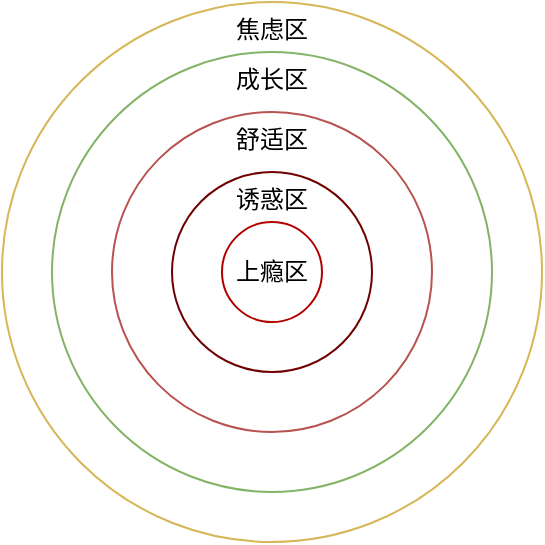 <mxfile version="10.7.5" type="github"><diagram id="37ZAXzJXw5_1kqy6KDFa" name="Page-1"><mxGraphModel dx="508" dy="460" grid="0" gridSize="10" guides="1" tooltips="1" connect="1" arrows="1" fold="1" page="1" pageScale="1" pageWidth="827" pageHeight="1169" math="0" shadow="0"><root><mxCell id="0"/><mxCell id="1" parent="0"/><mxCell id="RhnDIC-p9U4zWmg0F60L-2" value="焦虑区" style="ellipse;whiteSpace=wrap;html=1;aspect=fixed;verticalAlign=top;fillColor=none;strokeColor=#d6b656;" parent="1" vertex="1"><mxGeometry x="305" y="105" width="270" height="270" as="geometry"/></mxCell><mxCell id="RhnDIC-p9U4zWmg0F60L-3" value="成长区" style="ellipse;whiteSpace=wrap;html=1;aspect=fixed;verticalAlign=top;fillColor=none;strokeColor=#82b366;" parent="1" vertex="1"><mxGeometry x="330" y="130" width="220" height="220" as="geometry"/></mxCell><mxCell id="RhnDIC-p9U4zWmg0F60L-4" value="舒适区" style="ellipse;whiteSpace=wrap;html=1;aspect=fixed;verticalAlign=top;fillColor=none;strokeColor=#b85450;" parent="1" vertex="1"><mxGeometry x="360" y="160" width="160" height="160" as="geometry"/></mxCell><mxCell id="RhnDIC-p9U4zWmg0F60L-5" value="诱惑区" style="ellipse;whiteSpace=wrap;html=1;aspect=fixed;verticalAlign=top;fillColor=none;strokeColor=#6F0000;fontColor=#000000;" parent="1" vertex="1"><mxGeometry x="390" y="190" width="100" height="100" as="geometry"/></mxCell><mxCell id="RhnDIC-p9U4zWmg0F60L-6" value="上瘾区" style="ellipse;whiteSpace=wrap;html=1;aspect=fixed;fillColor=none;strokeColor=#B20000;fontColor=#000000;" parent="1" vertex="1"><mxGeometry x="415" y="215" width="50" height="50" as="geometry"/></mxCell></root></mxGraphModel></diagram></mxfile>